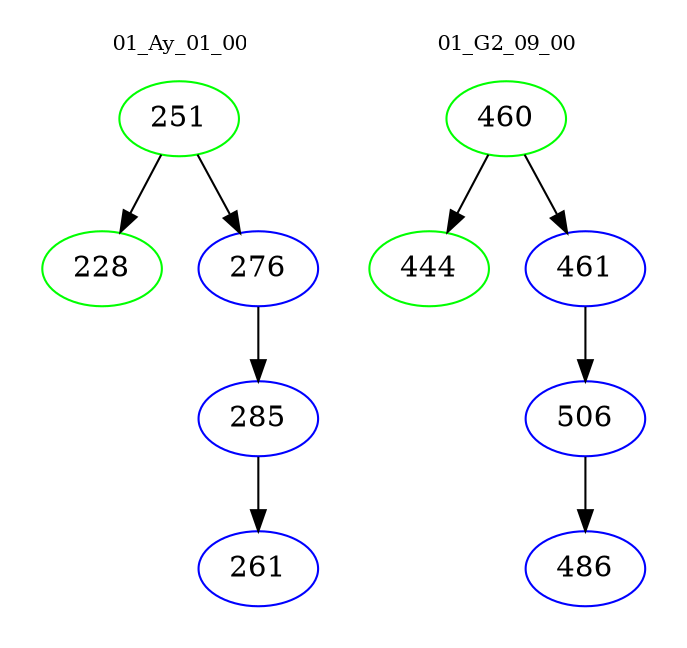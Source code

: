 digraph{
subgraph cluster_0 {
color = white
label = "01_Ay_01_00";
fontsize=10;
T0_251 [label="251", color="green"]
T0_251 -> T0_228 [color="black"]
T0_228 [label="228", color="green"]
T0_251 -> T0_276 [color="black"]
T0_276 [label="276", color="blue"]
T0_276 -> T0_285 [color="black"]
T0_285 [label="285", color="blue"]
T0_285 -> T0_261 [color="black"]
T0_261 [label="261", color="blue"]
}
subgraph cluster_1 {
color = white
label = "01_G2_09_00";
fontsize=10;
T1_460 [label="460", color="green"]
T1_460 -> T1_444 [color="black"]
T1_444 [label="444", color="green"]
T1_460 -> T1_461 [color="black"]
T1_461 [label="461", color="blue"]
T1_461 -> T1_506 [color="black"]
T1_506 [label="506", color="blue"]
T1_506 -> T1_486 [color="black"]
T1_486 [label="486", color="blue"]
}
}
